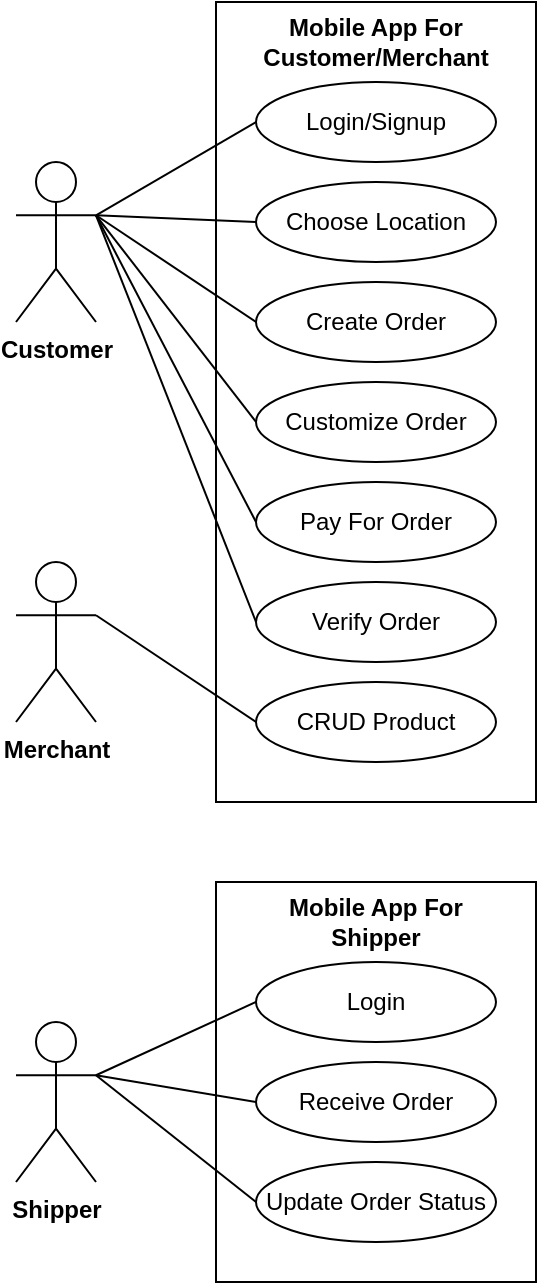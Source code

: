 <mxfile version="13.7.1" type="github">
  <diagram id="_4UQwpn9pqXSoXFsW3Js" name="Page-1">
    <mxGraphModel dx="1102" dy="582" grid="1" gridSize="10" guides="1" tooltips="1" connect="1" arrows="1" fold="1" page="1" pageScale="1" pageWidth="827" pageHeight="1169" math="0" shadow="0">
      <root>
        <mxCell id="0" />
        <mxCell id="1" parent="0" />
        <mxCell id="AMx2edkECyHvp3eWlHPG-454" value="" style="rounded=0;whiteSpace=wrap;html=1;fillColor=none;" vertex="1" parent="1">
          <mxGeometry x="140" y="480" width="160" height="200" as="geometry" />
        </mxCell>
        <mxCell id="AMx2edkECyHvp3eWlHPG-436" value="" style="rounded=0;whiteSpace=wrap;html=1;fillColor=none;" vertex="1" parent="1">
          <mxGeometry x="140" y="40" width="160" height="400" as="geometry" />
        </mxCell>
        <mxCell id="AMx2edkECyHvp3eWlHPG-428" value="Login/Signup" style="ellipse;whiteSpace=wrap;html=1;" vertex="1" parent="1">
          <mxGeometry x="160" y="80" width="120" height="40" as="geometry" />
        </mxCell>
        <mxCell id="AMx2edkECyHvp3eWlHPG-429" value="Choose Location" style="ellipse;whiteSpace=wrap;html=1;" vertex="1" parent="1">
          <mxGeometry x="160" y="130" width="120" height="40" as="geometry" />
        </mxCell>
        <mxCell id="AMx2edkECyHvp3eWlHPG-430" value="Create Order" style="ellipse;whiteSpace=wrap;html=1;" vertex="1" parent="1">
          <mxGeometry x="160" y="180" width="120" height="40" as="geometry" />
        </mxCell>
        <mxCell id="AMx2edkECyHvp3eWlHPG-431" value="Customize Order" style="ellipse;whiteSpace=wrap;html=1;" vertex="1" parent="1">
          <mxGeometry x="160" y="230" width="120" height="40" as="geometry" />
        </mxCell>
        <mxCell id="AMx2edkECyHvp3eWlHPG-432" value="Pay For Order" style="ellipse;whiteSpace=wrap;html=1;" vertex="1" parent="1">
          <mxGeometry x="160" y="280" width="120" height="40" as="geometry" />
        </mxCell>
        <mxCell id="AMx2edkECyHvp3eWlHPG-433" value="Verify Order" style="ellipse;whiteSpace=wrap;html=1;" vertex="1" parent="1">
          <mxGeometry x="160" y="330" width="120" height="40" as="geometry" />
        </mxCell>
        <mxCell id="AMx2edkECyHvp3eWlHPG-434" value="CRUD Product" style="ellipse;whiteSpace=wrap;html=1;" vertex="1" parent="1">
          <mxGeometry x="160" y="380" width="120" height="40" as="geometry" />
        </mxCell>
        <mxCell id="AMx2edkECyHvp3eWlHPG-435" value="&lt;b&gt;Mobile App For Customer/Merchant&lt;/b&gt;" style="text;html=1;strokeColor=none;fillColor=none;align=center;verticalAlign=middle;whiteSpace=wrap;rounded=0;" vertex="1" parent="1">
          <mxGeometry x="160" y="50" width="120" height="20" as="geometry" />
        </mxCell>
        <mxCell id="AMx2edkECyHvp3eWlHPG-445" value="&lt;b&gt;Customer&lt;/b&gt;" style="shape=umlActor;verticalLabelPosition=bottom;verticalAlign=top;html=1;outlineConnect=0;fillColor=none;" vertex="1" parent="1">
          <mxGeometry x="40" y="120" width="40" height="80" as="geometry" />
        </mxCell>
        <mxCell id="AMx2edkECyHvp3eWlHPG-448" value="&lt;b&gt;Merchant&lt;/b&gt;" style="shape=umlActor;verticalLabelPosition=bottom;verticalAlign=top;html=1;outlineConnect=0;fillColor=none;" vertex="1" parent="1">
          <mxGeometry x="40" y="320" width="40" height="80" as="geometry" />
        </mxCell>
        <mxCell id="AMx2edkECyHvp3eWlHPG-451" value="Login" style="ellipse;whiteSpace=wrap;html=1;" vertex="1" parent="1">
          <mxGeometry x="160" y="520" width="120" height="40" as="geometry" />
        </mxCell>
        <mxCell id="AMx2edkECyHvp3eWlHPG-452" value="Receive Order" style="ellipse;whiteSpace=wrap;html=1;" vertex="1" parent="1">
          <mxGeometry x="160" y="570" width="120" height="40" as="geometry" />
        </mxCell>
        <mxCell id="AMx2edkECyHvp3eWlHPG-453" value="Update Order Status" style="ellipse;whiteSpace=wrap;html=1;" vertex="1" parent="1">
          <mxGeometry x="160" y="620" width="120" height="40" as="geometry" />
        </mxCell>
        <mxCell id="AMx2edkECyHvp3eWlHPG-455" value="&lt;b&gt;Mobile App For Shipper&lt;/b&gt;" style="text;html=1;strokeColor=none;fillColor=none;align=center;verticalAlign=middle;whiteSpace=wrap;rounded=0;" vertex="1" parent="1">
          <mxGeometry x="175" y="490" width="90" height="20" as="geometry" />
        </mxCell>
        <mxCell id="AMx2edkECyHvp3eWlHPG-456" value="&lt;b&gt;Shipper&lt;/b&gt;" style="shape=umlActor;verticalLabelPosition=bottom;verticalAlign=top;html=1;outlineConnect=0;fillColor=none;" vertex="1" parent="1">
          <mxGeometry x="40" y="550" width="40" height="80" as="geometry" />
        </mxCell>
        <mxCell id="AMx2edkECyHvp3eWlHPG-457" value="" style="endArrow=none;html=1;entryX=0;entryY=0.5;entryDx=0;entryDy=0;exitX=1;exitY=0.333;exitDx=0;exitDy=0;exitPerimeter=0;" edge="1" parent="1" source="AMx2edkECyHvp3eWlHPG-456" target="AMx2edkECyHvp3eWlHPG-451">
          <mxGeometry width="50" height="50" relative="1" as="geometry">
            <mxPoint x="80" y="650" as="sourcePoint" />
            <mxPoint x="130" y="600" as="targetPoint" />
          </mxGeometry>
        </mxCell>
        <mxCell id="AMx2edkECyHvp3eWlHPG-458" value="" style="endArrow=none;html=1;exitX=1;exitY=0.333;exitDx=0;exitDy=0;exitPerimeter=0;entryX=0;entryY=0.5;entryDx=0;entryDy=0;" edge="1" parent="1" source="AMx2edkECyHvp3eWlHPG-456" target="AMx2edkECyHvp3eWlHPG-452">
          <mxGeometry width="50" height="50" relative="1" as="geometry">
            <mxPoint x="90" y="730" as="sourcePoint" />
            <mxPoint x="140" y="680" as="targetPoint" />
          </mxGeometry>
        </mxCell>
        <mxCell id="AMx2edkECyHvp3eWlHPG-459" value="" style="endArrow=none;html=1;entryX=0;entryY=0.5;entryDx=0;entryDy=0;exitX=1;exitY=0.333;exitDx=0;exitDy=0;exitPerimeter=0;" edge="1" parent="1" source="AMx2edkECyHvp3eWlHPG-456" target="AMx2edkECyHvp3eWlHPG-453">
          <mxGeometry width="50" height="50" relative="1" as="geometry">
            <mxPoint x="100" y="630" as="sourcePoint" />
            <mxPoint x="140" y="540" as="targetPoint" />
          </mxGeometry>
        </mxCell>
        <mxCell id="AMx2edkECyHvp3eWlHPG-460" value="" style="endArrow=none;html=1;exitX=1;exitY=0.333;exitDx=0;exitDy=0;exitPerimeter=0;entryX=0;entryY=0.5;entryDx=0;entryDy=0;" edge="1" parent="1" source="AMx2edkECyHvp3eWlHPG-445" target="AMx2edkECyHvp3eWlHPG-428">
          <mxGeometry width="50" height="50" relative="1" as="geometry">
            <mxPoint x="100" y="140" as="sourcePoint" />
            <mxPoint x="140" y="80" as="targetPoint" />
          </mxGeometry>
        </mxCell>
        <mxCell id="AMx2edkECyHvp3eWlHPG-461" value="" style="endArrow=none;html=1;exitX=1;exitY=0.333;exitDx=0;exitDy=0;exitPerimeter=0;entryX=0;entryY=0.5;entryDx=0;entryDy=0;" edge="1" parent="1" source="AMx2edkECyHvp3eWlHPG-445" target="AMx2edkECyHvp3eWlHPG-429">
          <mxGeometry width="50" height="50" relative="1" as="geometry">
            <mxPoint x="90" y="210" as="sourcePoint" />
            <mxPoint x="140" y="160" as="targetPoint" />
          </mxGeometry>
        </mxCell>
        <mxCell id="AMx2edkECyHvp3eWlHPG-462" value="" style="endArrow=none;html=1;entryX=0;entryY=0.5;entryDx=0;entryDy=0;exitX=1;exitY=0.333;exitDx=0;exitDy=0;exitPerimeter=0;" edge="1" parent="1" source="AMx2edkECyHvp3eWlHPG-445" target="AMx2edkECyHvp3eWlHPG-430">
          <mxGeometry width="50" height="50" relative="1" as="geometry">
            <mxPoint x="70" y="280" as="sourcePoint" />
            <mxPoint x="120" y="230" as="targetPoint" />
          </mxGeometry>
        </mxCell>
        <mxCell id="AMx2edkECyHvp3eWlHPG-463" value="" style="endArrow=none;html=1;entryX=0;entryY=0.5;entryDx=0;entryDy=0;exitX=1;exitY=0.333;exitDx=0;exitDy=0;exitPerimeter=0;" edge="1" parent="1" source="AMx2edkECyHvp3eWlHPG-445" target="AMx2edkECyHvp3eWlHPG-431">
          <mxGeometry width="50" height="50" relative="1" as="geometry">
            <mxPoint x="80" y="150" as="sourcePoint" />
            <mxPoint x="130" y="240" as="targetPoint" />
          </mxGeometry>
        </mxCell>
        <mxCell id="AMx2edkECyHvp3eWlHPG-464" value="" style="endArrow=none;html=1;entryX=0;entryY=0.5;entryDx=0;entryDy=0;exitX=1;exitY=0.333;exitDx=0;exitDy=0;exitPerimeter=0;" edge="1" parent="1" source="AMx2edkECyHvp3eWlHPG-445" target="AMx2edkECyHvp3eWlHPG-432">
          <mxGeometry width="50" height="50" relative="1" as="geometry">
            <mxPoint x="90" y="300" as="sourcePoint" />
            <mxPoint x="140" y="250" as="targetPoint" />
          </mxGeometry>
        </mxCell>
        <mxCell id="AMx2edkECyHvp3eWlHPG-465" value="" style="endArrow=none;html=1;exitX=1;exitY=0.333;exitDx=0;exitDy=0;exitPerimeter=0;entryX=0;entryY=0.5;entryDx=0;entryDy=0;" edge="1" parent="1" source="AMx2edkECyHvp3eWlHPG-448" target="AMx2edkECyHvp3eWlHPG-434">
          <mxGeometry width="50" height="50" relative="1" as="geometry">
            <mxPoint x="70" y="310" as="sourcePoint" />
            <mxPoint x="120" y="260" as="targetPoint" />
          </mxGeometry>
        </mxCell>
        <mxCell id="AMx2edkECyHvp3eWlHPG-466" value="" style="endArrow=none;html=1;entryX=0;entryY=0.5;entryDx=0;entryDy=0;exitX=1;exitY=0.333;exitDx=0;exitDy=0;exitPerimeter=0;" edge="1" parent="1" source="AMx2edkECyHvp3eWlHPG-445" target="AMx2edkECyHvp3eWlHPG-433">
          <mxGeometry width="50" height="50" relative="1" as="geometry">
            <mxPoint x="50" y="300" as="sourcePoint" />
            <mxPoint x="100" y="250" as="targetPoint" />
          </mxGeometry>
        </mxCell>
      </root>
    </mxGraphModel>
  </diagram>
</mxfile>

